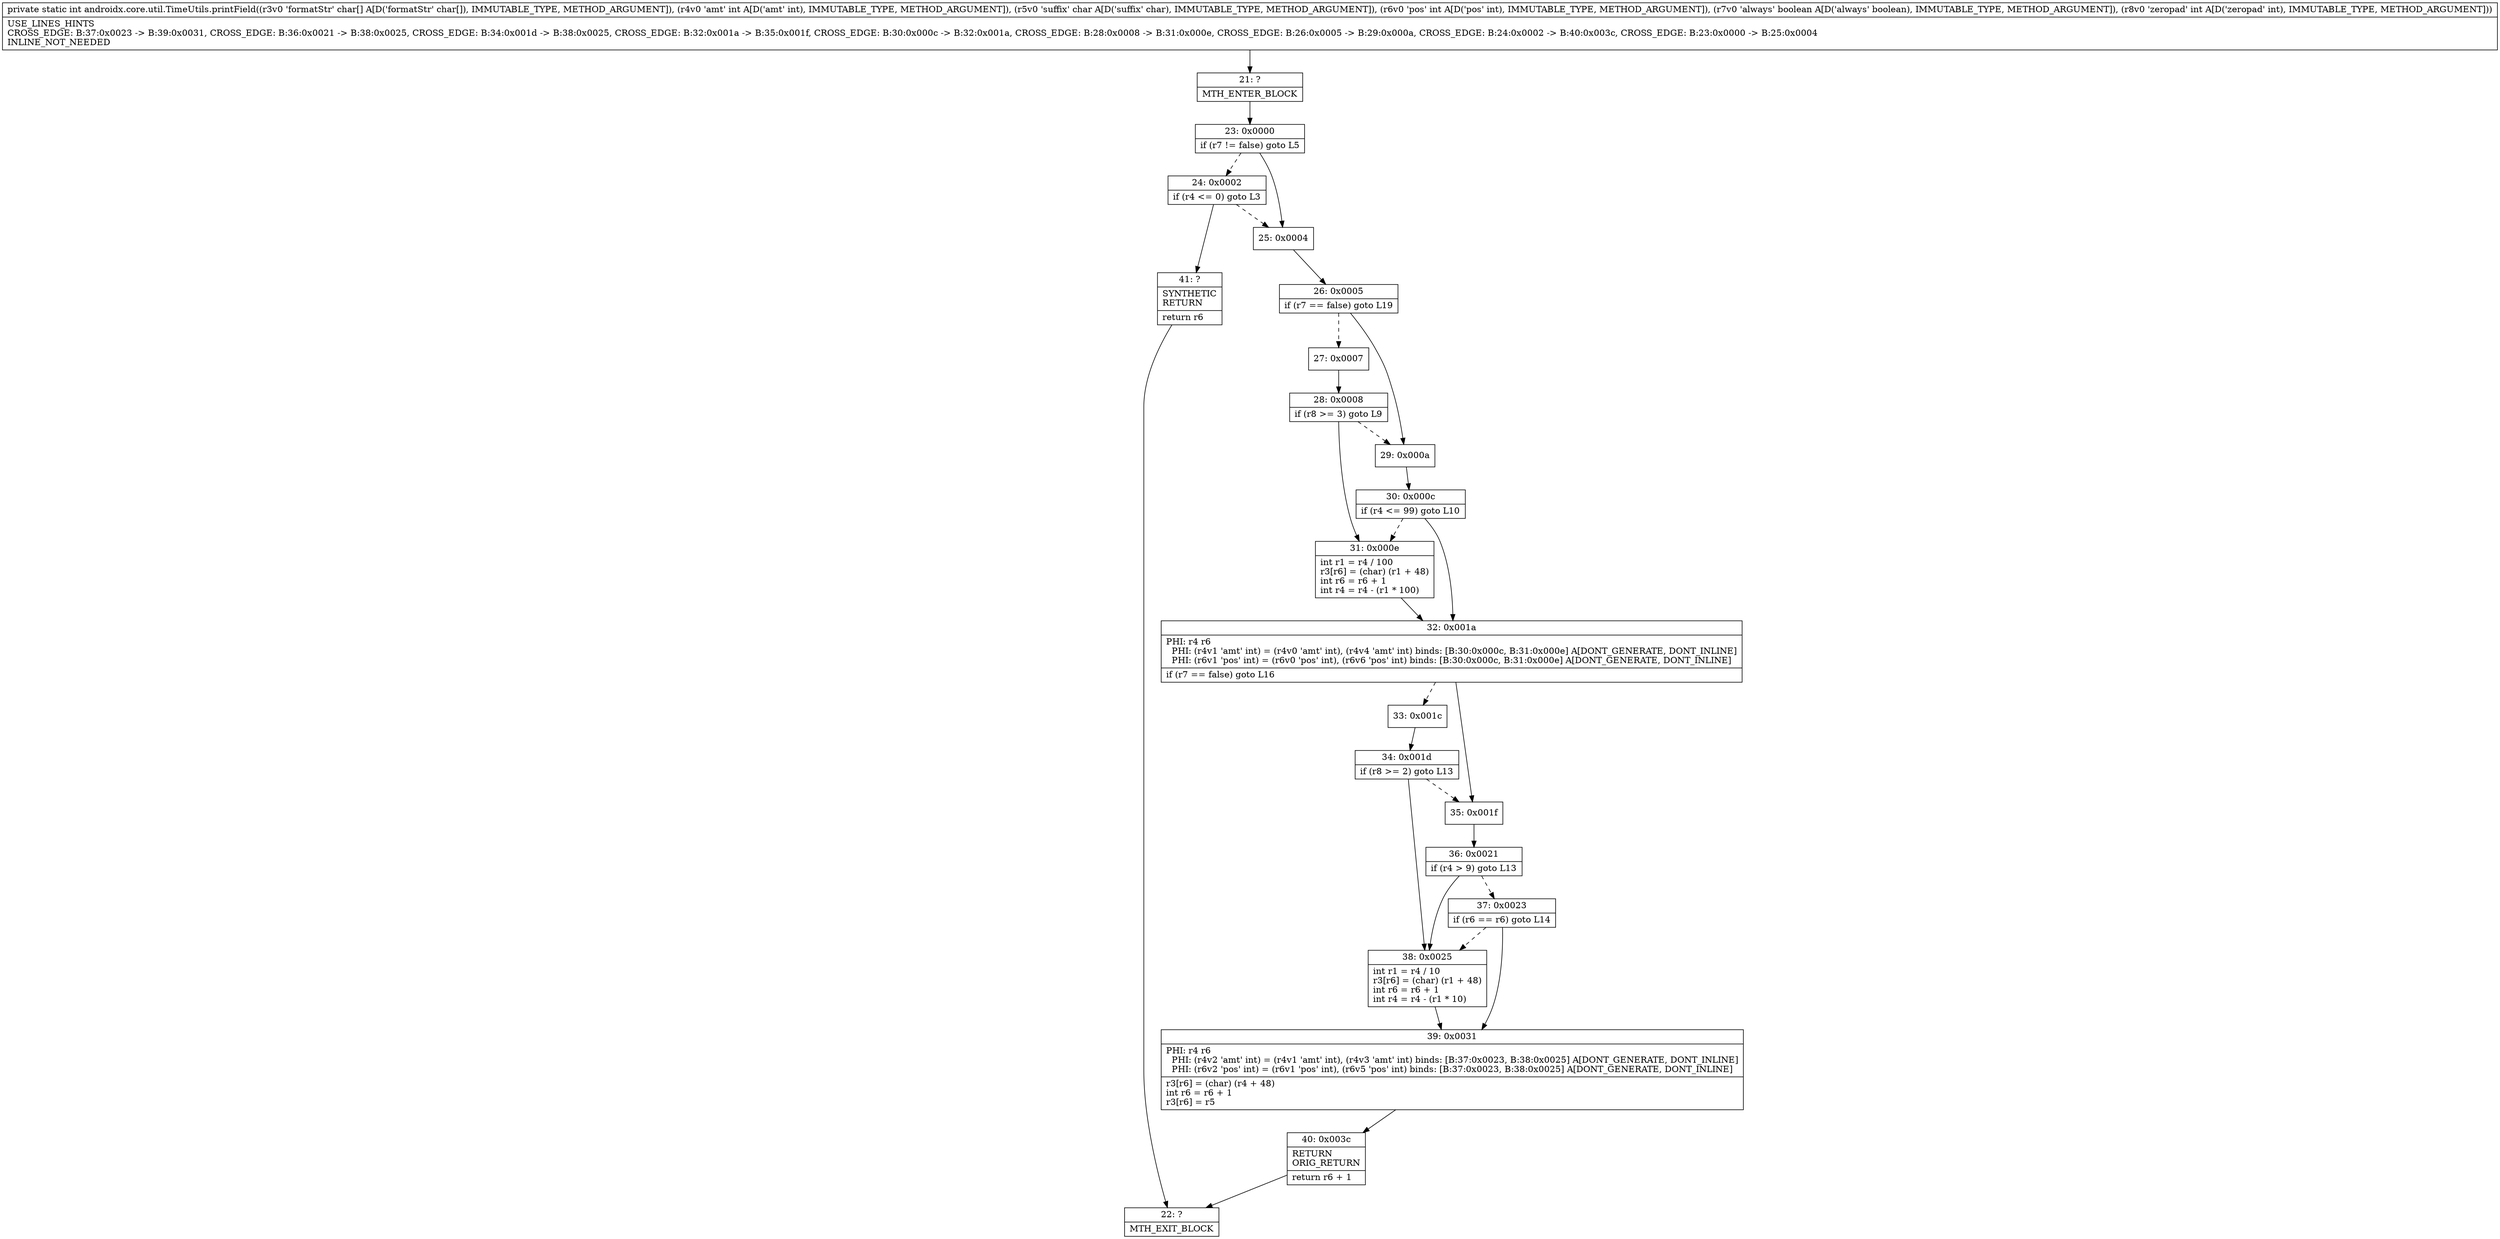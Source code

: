 digraph "CFG forandroidx.core.util.TimeUtils.printField([CICIZI)I" {
Node_21 [shape=record,label="{21\:\ ?|MTH_ENTER_BLOCK\l}"];
Node_23 [shape=record,label="{23\:\ 0x0000|if (r7 != false) goto L5\l}"];
Node_24 [shape=record,label="{24\:\ 0x0002|if (r4 \<= 0) goto L3\l}"];
Node_41 [shape=record,label="{41\:\ ?|SYNTHETIC\lRETURN\l|return r6\l}"];
Node_22 [shape=record,label="{22\:\ ?|MTH_EXIT_BLOCK\l}"];
Node_25 [shape=record,label="{25\:\ 0x0004}"];
Node_26 [shape=record,label="{26\:\ 0x0005|if (r7 == false) goto L19\l}"];
Node_27 [shape=record,label="{27\:\ 0x0007}"];
Node_28 [shape=record,label="{28\:\ 0x0008|if (r8 \>= 3) goto L9\l}"];
Node_31 [shape=record,label="{31\:\ 0x000e|int r1 = r4 \/ 100\lr3[r6] = (char) (r1 + 48)\lint r6 = r6 + 1\lint r4 = r4 \- (r1 * 100)\l}"];
Node_32 [shape=record,label="{32\:\ 0x001a|PHI: r4 r6 \l  PHI: (r4v1 'amt' int) = (r4v0 'amt' int), (r4v4 'amt' int) binds: [B:30:0x000c, B:31:0x000e] A[DONT_GENERATE, DONT_INLINE]\l  PHI: (r6v1 'pos' int) = (r6v0 'pos' int), (r6v6 'pos' int) binds: [B:30:0x000c, B:31:0x000e] A[DONT_GENERATE, DONT_INLINE]\l|if (r7 == false) goto L16\l}"];
Node_33 [shape=record,label="{33\:\ 0x001c}"];
Node_34 [shape=record,label="{34\:\ 0x001d|if (r8 \>= 2) goto L13\l}"];
Node_38 [shape=record,label="{38\:\ 0x0025|int r1 = r4 \/ 10\lr3[r6] = (char) (r1 + 48)\lint r6 = r6 + 1\lint r4 = r4 \- (r1 * 10)\l}"];
Node_39 [shape=record,label="{39\:\ 0x0031|PHI: r4 r6 \l  PHI: (r4v2 'amt' int) = (r4v1 'amt' int), (r4v3 'amt' int) binds: [B:37:0x0023, B:38:0x0025] A[DONT_GENERATE, DONT_INLINE]\l  PHI: (r6v2 'pos' int) = (r6v1 'pos' int), (r6v5 'pos' int) binds: [B:37:0x0023, B:38:0x0025] A[DONT_GENERATE, DONT_INLINE]\l|r3[r6] = (char) (r4 + 48)\lint r6 = r6 + 1\lr3[r6] = r5\l}"];
Node_40 [shape=record,label="{40\:\ 0x003c|RETURN\lORIG_RETURN\l|return r6 + 1\l}"];
Node_35 [shape=record,label="{35\:\ 0x001f}"];
Node_36 [shape=record,label="{36\:\ 0x0021|if (r4 \> 9) goto L13\l}"];
Node_37 [shape=record,label="{37\:\ 0x0023|if (r6 == r6) goto L14\l}"];
Node_29 [shape=record,label="{29\:\ 0x000a}"];
Node_30 [shape=record,label="{30\:\ 0x000c|if (r4 \<= 99) goto L10\l}"];
MethodNode[shape=record,label="{private static int androidx.core.util.TimeUtils.printField((r3v0 'formatStr' char[] A[D('formatStr' char[]), IMMUTABLE_TYPE, METHOD_ARGUMENT]), (r4v0 'amt' int A[D('amt' int), IMMUTABLE_TYPE, METHOD_ARGUMENT]), (r5v0 'suffix' char A[D('suffix' char), IMMUTABLE_TYPE, METHOD_ARGUMENT]), (r6v0 'pos' int A[D('pos' int), IMMUTABLE_TYPE, METHOD_ARGUMENT]), (r7v0 'always' boolean A[D('always' boolean), IMMUTABLE_TYPE, METHOD_ARGUMENT]), (r8v0 'zeropad' int A[D('zeropad' int), IMMUTABLE_TYPE, METHOD_ARGUMENT]))  | USE_LINES_HINTS\lCROSS_EDGE: B:37:0x0023 \-\> B:39:0x0031, CROSS_EDGE: B:36:0x0021 \-\> B:38:0x0025, CROSS_EDGE: B:34:0x001d \-\> B:38:0x0025, CROSS_EDGE: B:32:0x001a \-\> B:35:0x001f, CROSS_EDGE: B:30:0x000c \-\> B:32:0x001a, CROSS_EDGE: B:28:0x0008 \-\> B:31:0x000e, CROSS_EDGE: B:26:0x0005 \-\> B:29:0x000a, CROSS_EDGE: B:24:0x0002 \-\> B:40:0x003c, CROSS_EDGE: B:23:0x0000 \-\> B:25:0x0004\lINLINE_NOT_NEEDED\l}"];
MethodNode -> Node_21;Node_21 -> Node_23;
Node_23 -> Node_24[style=dashed];
Node_23 -> Node_25;
Node_24 -> Node_25[style=dashed];
Node_24 -> Node_41;
Node_41 -> Node_22;
Node_25 -> Node_26;
Node_26 -> Node_27[style=dashed];
Node_26 -> Node_29;
Node_27 -> Node_28;
Node_28 -> Node_29[style=dashed];
Node_28 -> Node_31;
Node_31 -> Node_32;
Node_32 -> Node_33[style=dashed];
Node_32 -> Node_35;
Node_33 -> Node_34;
Node_34 -> Node_35[style=dashed];
Node_34 -> Node_38;
Node_38 -> Node_39;
Node_39 -> Node_40;
Node_40 -> Node_22;
Node_35 -> Node_36;
Node_36 -> Node_37[style=dashed];
Node_36 -> Node_38;
Node_37 -> Node_38[style=dashed];
Node_37 -> Node_39;
Node_29 -> Node_30;
Node_30 -> Node_31[style=dashed];
Node_30 -> Node_32;
}

